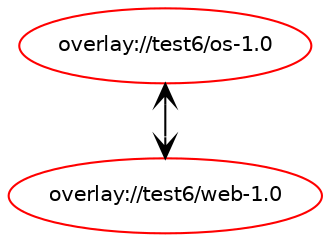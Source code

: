 digraph prolog {

newrank=true;
concentrate=true;
compound=true;
graph [rankdir=TD];#, ranksep=2.5, nodesep=0.2];
edge  [arrowhead=vee];
node  [fontname=Helvetica,fontsize=10];

"overlay://test6/os-1.0" [color=red, href="../test6/os-1.0-depend.svg"];
"overlay://test6/os-1.0" -> "overlay://test6/web-1.0"
"overlay://test6/web-1.0" [color=red, href="../test6/web-1.0-depend.svg"];
"overlay://test6/web-1.0" -> "overlay://test6/os-1.0"
}
